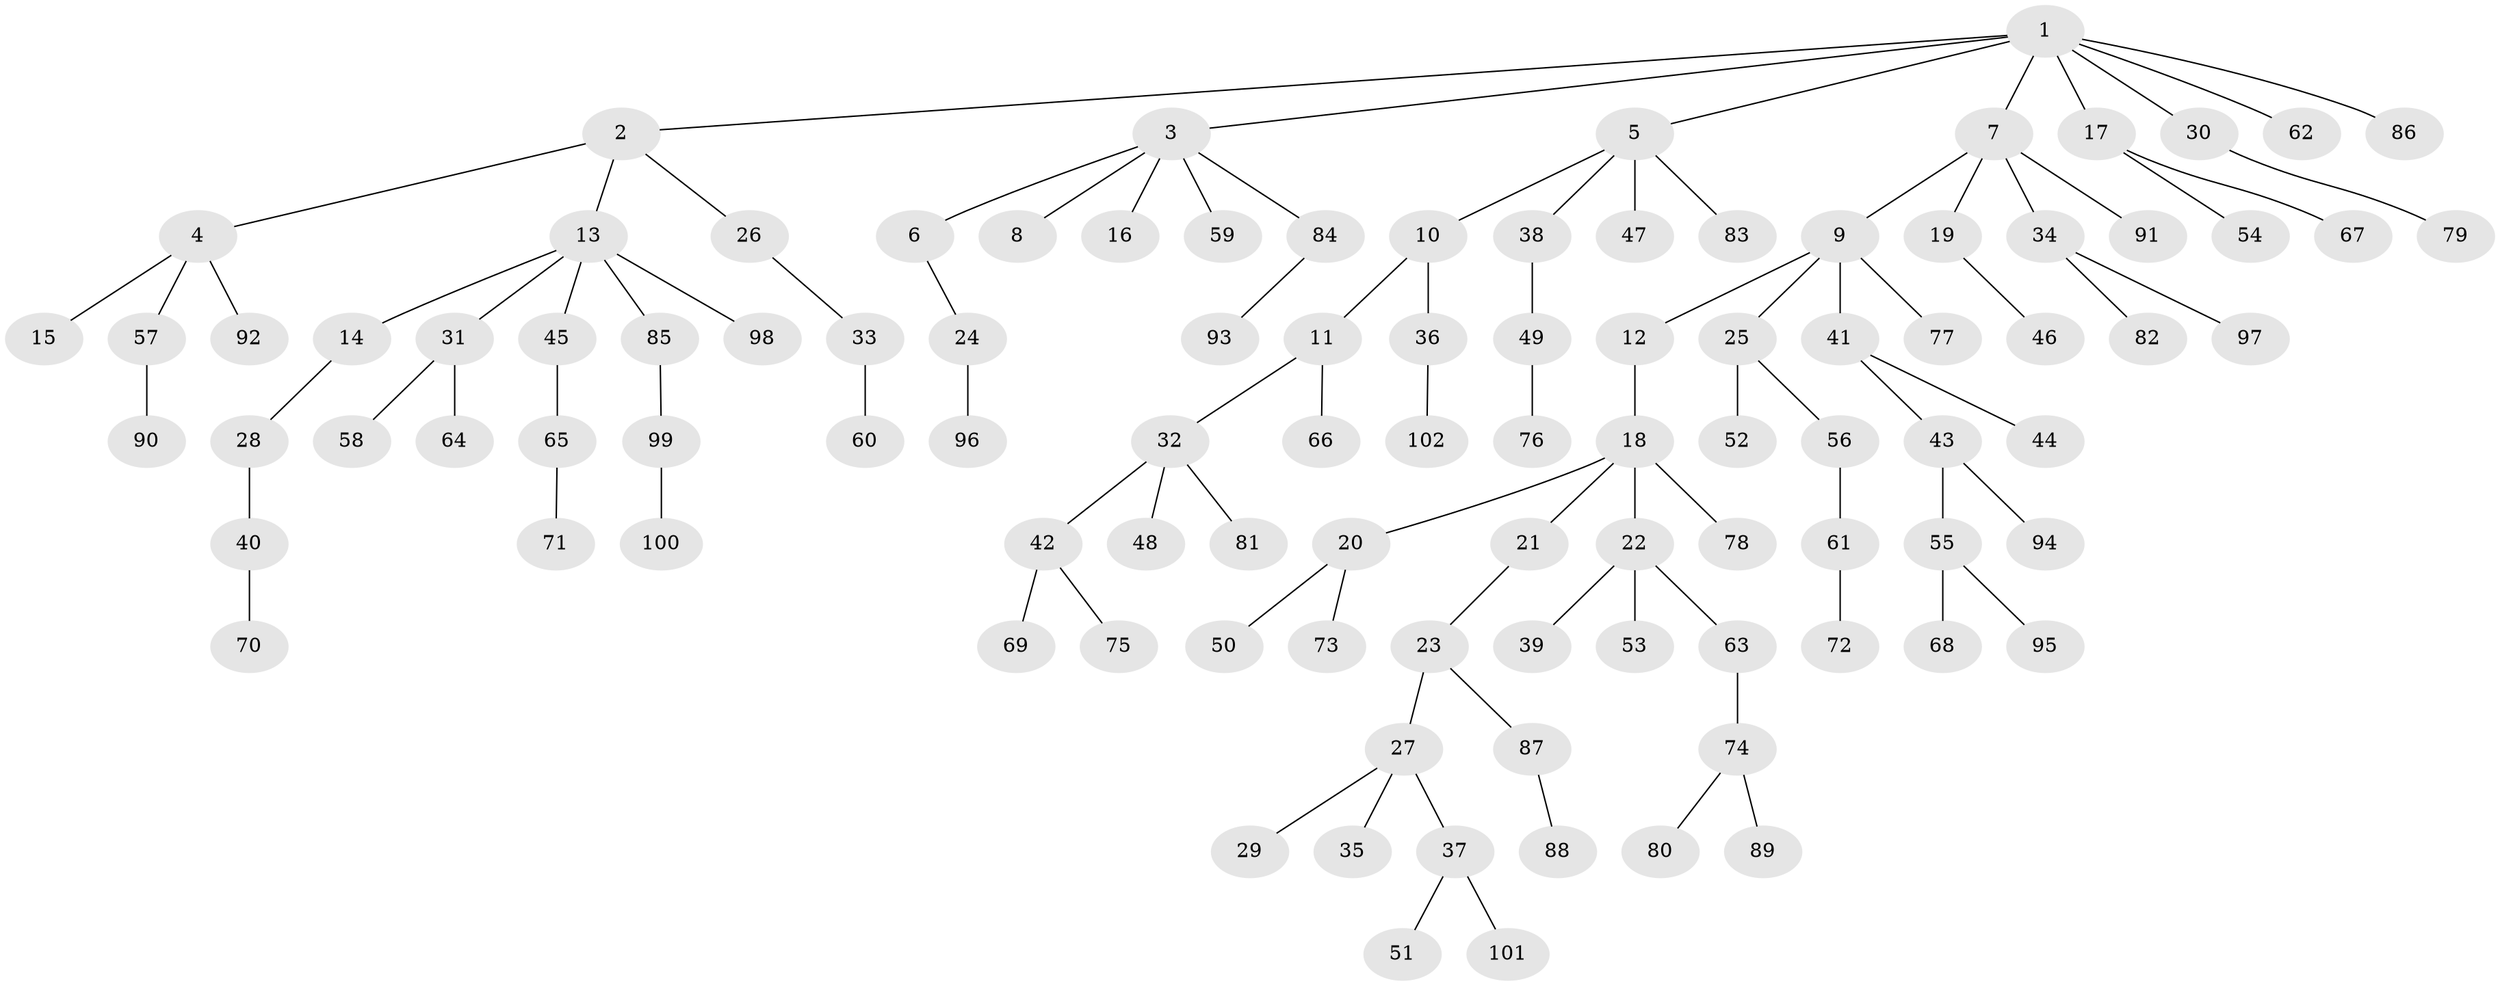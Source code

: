 // coarse degree distribution, {6: 0.03225806451612903, 3: 0.16129032258064516, 2: 0.3548387096774194, 1: 0.41935483870967744, 4: 0.03225806451612903}
// Generated by graph-tools (version 1.1) at 2025/51/03/04/25 22:51:45]
// undirected, 102 vertices, 101 edges
graph export_dot {
  node [color=gray90,style=filled];
  1;
  2;
  3;
  4;
  5;
  6;
  7;
  8;
  9;
  10;
  11;
  12;
  13;
  14;
  15;
  16;
  17;
  18;
  19;
  20;
  21;
  22;
  23;
  24;
  25;
  26;
  27;
  28;
  29;
  30;
  31;
  32;
  33;
  34;
  35;
  36;
  37;
  38;
  39;
  40;
  41;
  42;
  43;
  44;
  45;
  46;
  47;
  48;
  49;
  50;
  51;
  52;
  53;
  54;
  55;
  56;
  57;
  58;
  59;
  60;
  61;
  62;
  63;
  64;
  65;
  66;
  67;
  68;
  69;
  70;
  71;
  72;
  73;
  74;
  75;
  76;
  77;
  78;
  79;
  80;
  81;
  82;
  83;
  84;
  85;
  86;
  87;
  88;
  89;
  90;
  91;
  92;
  93;
  94;
  95;
  96;
  97;
  98;
  99;
  100;
  101;
  102;
  1 -- 2;
  1 -- 3;
  1 -- 5;
  1 -- 7;
  1 -- 17;
  1 -- 30;
  1 -- 62;
  1 -- 86;
  2 -- 4;
  2 -- 13;
  2 -- 26;
  3 -- 6;
  3 -- 8;
  3 -- 16;
  3 -- 59;
  3 -- 84;
  4 -- 15;
  4 -- 57;
  4 -- 92;
  5 -- 10;
  5 -- 38;
  5 -- 47;
  5 -- 83;
  6 -- 24;
  7 -- 9;
  7 -- 19;
  7 -- 34;
  7 -- 91;
  9 -- 12;
  9 -- 25;
  9 -- 41;
  9 -- 77;
  10 -- 11;
  10 -- 36;
  11 -- 32;
  11 -- 66;
  12 -- 18;
  13 -- 14;
  13 -- 31;
  13 -- 45;
  13 -- 85;
  13 -- 98;
  14 -- 28;
  17 -- 54;
  17 -- 67;
  18 -- 20;
  18 -- 21;
  18 -- 22;
  18 -- 78;
  19 -- 46;
  20 -- 50;
  20 -- 73;
  21 -- 23;
  22 -- 39;
  22 -- 53;
  22 -- 63;
  23 -- 27;
  23 -- 87;
  24 -- 96;
  25 -- 52;
  25 -- 56;
  26 -- 33;
  27 -- 29;
  27 -- 35;
  27 -- 37;
  28 -- 40;
  30 -- 79;
  31 -- 58;
  31 -- 64;
  32 -- 42;
  32 -- 48;
  32 -- 81;
  33 -- 60;
  34 -- 82;
  34 -- 97;
  36 -- 102;
  37 -- 51;
  37 -- 101;
  38 -- 49;
  40 -- 70;
  41 -- 43;
  41 -- 44;
  42 -- 69;
  42 -- 75;
  43 -- 55;
  43 -- 94;
  45 -- 65;
  49 -- 76;
  55 -- 68;
  55 -- 95;
  56 -- 61;
  57 -- 90;
  61 -- 72;
  63 -- 74;
  65 -- 71;
  74 -- 80;
  74 -- 89;
  84 -- 93;
  85 -- 99;
  87 -- 88;
  99 -- 100;
}
